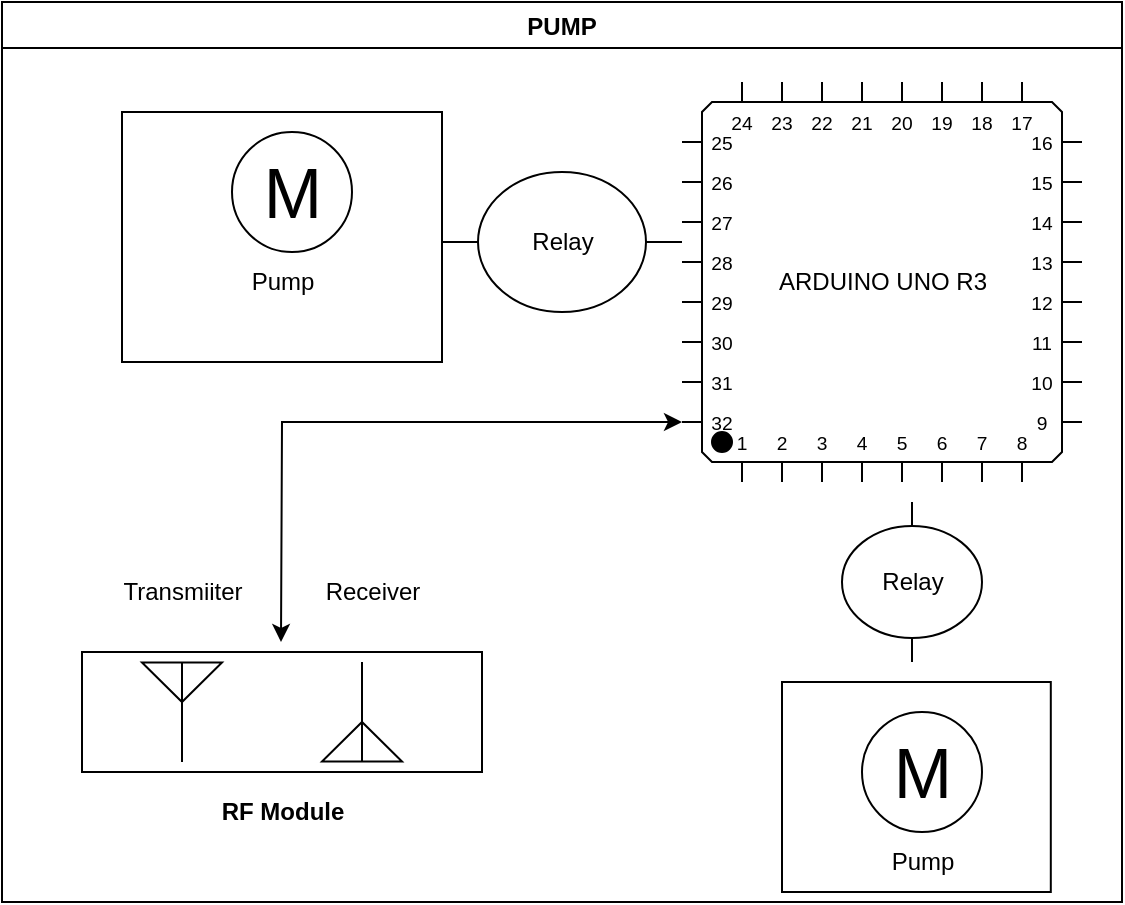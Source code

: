 <mxfile version="20.8.12" type="github">
  <diagram name="Page-1" id="5EKWdC6YIov1yB9goPKF">
    <mxGraphModel dx="880" dy="462" grid="1" gridSize="10" guides="1" tooltips="1" connect="1" arrows="1" fold="1" page="1" pageScale="1" pageWidth="850" pageHeight="1100" math="0" shadow="0">
      <root>
        <mxCell id="0" />
        <mxCell id="1" parent="0" />
        <mxCell id="pCSEFE01s1h3EzQRT2l_-1" value="PUMP" style="swimlane;" vertex="1" parent="1">
          <mxGeometry x="140" y="80" width="560" height="450" as="geometry" />
        </mxCell>
        <mxCell id="pCSEFE01s1h3EzQRT2l_-2" value="ARDUINO UNO R3" style="shadow=0;dashed=0;align=center;html=1;strokeWidth=1;shape=mxgraph.electrical.logic_gates.qfp_ic;labelNames=a,b,c,d,e,f,g,h,i,j,k,l,m,n,o,p,q,r,s,t,u,v,w,x,y,z,a1,b1,c1,d1,e1,f1,g1,h1,i1,j1,k1,l1,m1,n1;" vertex="1" parent="pCSEFE01s1h3EzQRT2l_-1">
          <mxGeometry x="340" y="40" width="200" height="200" as="geometry" />
        </mxCell>
        <mxCell id="pCSEFE01s1h3EzQRT2l_-5" value="" style="rounded=0;whiteSpace=wrap;html=1;" vertex="1" parent="pCSEFE01s1h3EzQRT2l_-1">
          <mxGeometry x="60" y="55" width="160" height="125" as="geometry" />
        </mxCell>
        <mxCell id="pCSEFE01s1h3EzQRT2l_-9" value="Pump" style="text;html=1;align=center;verticalAlign=middle;resizable=0;points=[];autosize=1;strokeColor=none;fillColor=none;" vertex="1" parent="pCSEFE01s1h3EzQRT2l_-1">
          <mxGeometry x="115" y="125" width="50" height="30" as="geometry" />
        </mxCell>
        <mxCell id="pCSEFE01s1h3EzQRT2l_-12" value="" style="rounded=0;whiteSpace=wrap;html=1;" vertex="1" parent="pCSEFE01s1h3EzQRT2l_-1">
          <mxGeometry x="40" y="325" width="200" height="60" as="geometry" />
        </mxCell>
        <mxCell id="pCSEFE01s1h3EzQRT2l_-13" value="" style="verticalLabelPosition=bottom;shadow=0;dashed=0;align=center;html=1;verticalAlign=top;shape=mxgraph.electrical.radio.aerial_-_antenna_2;" vertex="1" parent="pCSEFE01s1h3EzQRT2l_-1">
          <mxGeometry x="70" y="330" width="40" height="50" as="geometry" />
        </mxCell>
        <mxCell id="pCSEFE01s1h3EzQRT2l_-14" value="" style="verticalLabelPosition=bottom;shadow=0;dashed=0;align=center;html=1;verticalAlign=top;shape=mxgraph.electrical.radio.aerial_-_antenna_2;fontStyle=1;direction=west;" vertex="1" parent="pCSEFE01s1h3EzQRT2l_-1">
          <mxGeometry x="160" y="330" width="40" height="50" as="geometry" />
        </mxCell>
        <mxCell id="pCSEFE01s1h3EzQRT2l_-15" value="" style="endArrow=classic;startArrow=classic;html=1;rounded=0;entryX=0;entryY=0;entryDx=0;entryDy=170;entryPerimeter=0;" edge="1" parent="pCSEFE01s1h3EzQRT2l_-1" target="pCSEFE01s1h3EzQRT2l_-2">
          <mxGeometry width="50" height="50" relative="1" as="geometry">
            <mxPoint x="139.5" y="320" as="sourcePoint" />
            <mxPoint x="140" y="200" as="targetPoint" />
            <Array as="points">
              <mxPoint x="140" y="210" />
            </Array>
          </mxGeometry>
        </mxCell>
        <mxCell id="pCSEFE01s1h3EzQRT2l_-16" value="RF Module" style="text;html=1;align=center;verticalAlign=middle;resizable=0;points=[];autosize=1;strokeColor=none;fillColor=none;fontStyle=1" vertex="1" parent="pCSEFE01s1h3EzQRT2l_-1">
          <mxGeometry x="100" y="390" width="80" height="30" as="geometry" />
        </mxCell>
        <mxCell id="pCSEFE01s1h3EzQRT2l_-17" value="Transmiiter" style="text;html=1;align=center;verticalAlign=middle;resizable=0;points=[];autosize=1;strokeColor=none;fillColor=none;" vertex="1" parent="pCSEFE01s1h3EzQRT2l_-1">
          <mxGeometry x="50" y="280" width="80" height="30" as="geometry" />
        </mxCell>
        <mxCell id="pCSEFE01s1h3EzQRT2l_-18" value="Receiver" style="text;html=1;align=center;verticalAlign=middle;resizable=0;points=[];autosize=1;strokeColor=none;fillColor=none;" vertex="1" parent="pCSEFE01s1h3EzQRT2l_-1">
          <mxGeometry x="150" y="280" width="70" height="30" as="geometry" />
        </mxCell>
        <mxCell id="pCSEFE01s1h3EzQRT2l_-19" value="" style="pointerEvents=1;verticalLabelPosition=bottom;shadow=0;dashed=0;align=center;html=1;verticalAlign=top;shape=mxgraph.electrical.electro-mechanical.relay_coil_2;" vertex="1" parent="pCSEFE01s1h3EzQRT2l_-1">
          <mxGeometry x="220" y="85" width="120" height="70" as="geometry" />
        </mxCell>
        <mxCell id="pCSEFE01s1h3EzQRT2l_-20" value="Relay" style="text;html=1;align=center;verticalAlign=middle;resizable=0;points=[];autosize=1;strokeColor=none;fillColor=none;" vertex="1" parent="pCSEFE01s1h3EzQRT2l_-1">
          <mxGeometry x="255" y="105" width="50" height="30" as="geometry" />
        </mxCell>
        <mxCell id="pCSEFE01s1h3EzQRT2l_-21" value="" style="rounded=0;whiteSpace=wrap;html=1;" vertex="1" parent="pCSEFE01s1h3EzQRT2l_-1">
          <mxGeometry x="390" y="340" width="134.4" height="105" as="geometry" />
        </mxCell>
        <mxCell id="pCSEFE01s1h3EzQRT2l_-23" value="Pump" style="text;html=1;align=center;verticalAlign=middle;resizable=0;points=[];autosize=1;strokeColor=none;fillColor=none;" vertex="1" parent="pCSEFE01s1h3EzQRT2l_-1">
          <mxGeometry x="435" y="415" width="50" height="30" as="geometry" />
        </mxCell>
        <mxCell id="pCSEFE01s1h3EzQRT2l_-25" value="M" style="verticalLabelPosition=middle;shadow=0;dashed=0;align=center;html=1;verticalAlign=middle;strokeWidth=1;shape=ellipse;aspect=fixed;fontSize=35;" vertex="1" parent="pCSEFE01s1h3EzQRT2l_-1">
          <mxGeometry x="430" y="355" width="60" height="60" as="geometry" />
        </mxCell>
        <mxCell id="pCSEFE01s1h3EzQRT2l_-26" value="M" style="verticalLabelPosition=middle;shadow=0;dashed=0;align=center;html=1;verticalAlign=middle;strokeWidth=1;shape=ellipse;aspect=fixed;fontSize=35;" vertex="1" parent="pCSEFE01s1h3EzQRT2l_-1">
          <mxGeometry x="115" y="65" width="60" height="60" as="geometry" />
        </mxCell>
        <mxCell id="pCSEFE01s1h3EzQRT2l_-27" value="" style="pointerEvents=1;verticalLabelPosition=bottom;shadow=0;dashed=0;align=center;html=1;verticalAlign=top;shape=mxgraph.electrical.electro-mechanical.relay_coil_2;direction=south;" vertex="1" parent="pCSEFE01s1h3EzQRT2l_-1">
          <mxGeometry x="420" y="250" width="70" height="80" as="geometry" />
        </mxCell>
        <mxCell id="pCSEFE01s1h3EzQRT2l_-28" value="Relay" style="text;html=1;align=center;verticalAlign=middle;resizable=0;points=[];autosize=1;strokeColor=none;fillColor=none;" vertex="1" parent="pCSEFE01s1h3EzQRT2l_-1">
          <mxGeometry x="430" y="275" width="50" height="30" as="geometry" />
        </mxCell>
      </root>
    </mxGraphModel>
  </diagram>
</mxfile>

